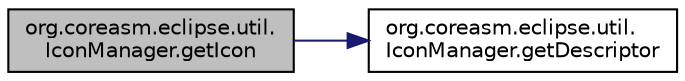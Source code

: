 digraph "org.coreasm.eclipse.util.IconManager.getIcon"
{
  bgcolor="transparent";
  edge [fontname="Helvetica",fontsize="10",labelfontname="Helvetica",labelfontsize="10"];
  node [fontname="Helvetica",fontsize="10",shape=record];
  rankdir="LR";
  Node1 [label="org.coreasm.eclipse.util.\lIconManager.getIcon",height=0.2,width=0.4,color="black", fillcolor="grey75", style="filled" fontcolor="black"];
  Node1 -> Node2 [color="midnightblue",fontsize="10",style="solid",fontname="Helvetica"];
  Node2 [label="org.coreasm.eclipse.util.\lIconManager.getDescriptor",height=0.2,width=0.4,color="black",URL="$classorg_1_1coreasm_1_1eclipse_1_1util_1_1IconManager.html#a73b45b0bc54014cb42742546dfdebcdf",tooltip="Returns the ImageDescriptor object of an image given by its filename. "];
}
